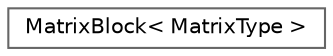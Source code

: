 digraph "Graphical Class Hierarchy"
{
 // LATEX_PDF_SIZE
  bgcolor="transparent";
  edge [fontname=Helvetica,fontsize=10,labelfontname=Helvetica,labelfontsize=10];
  node [fontname=Helvetica,fontsize=10,shape=box,height=0.2,width=0.4];
  rankdir="LR";
  Node0 [id="Node000000",label="MatrixBlock\< MatrixType \>",height=0.2,width=0.4,color="grey40", fillcolor="white", style="filled",URL="$classFoam_1_1MatrixBlock.html",tooltip="A templated block of an (m x n) matrix of type <MatrixType>."];
}
